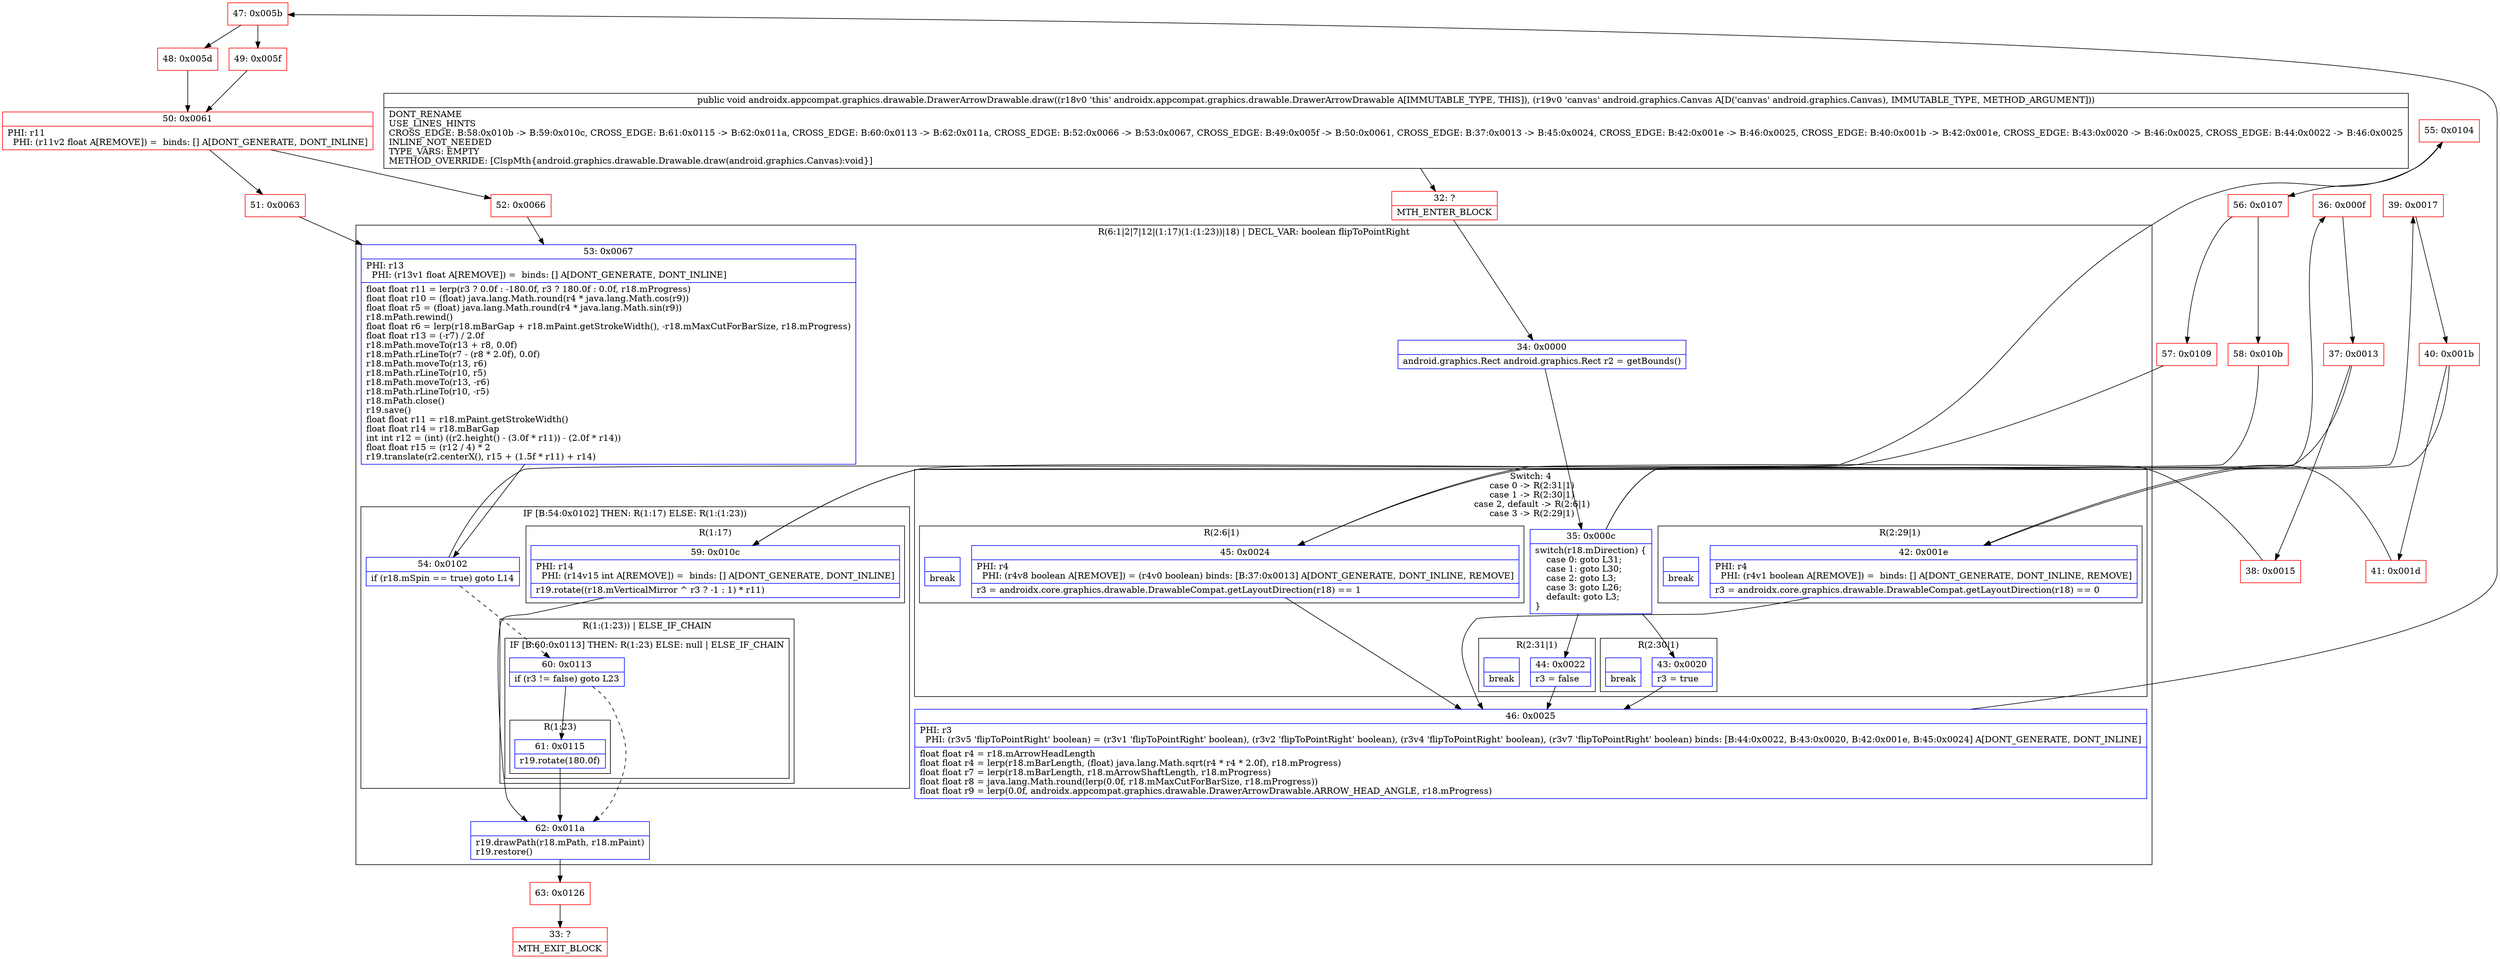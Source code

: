digraph "CFG forandroidx.appcompat.graphics.drawable.DrawerArrowDrawable.draw(Landroid\/graphics\/Canvas;)V" {
subgraph cluster_Region_642030710 {
label = "R(6:1|2|7|12|(1:17)(1:(1:23))|18) | DECL_VAR: boolean flipToPointRight\l";
node [shape=record,color=blue];
Node_34 [shape=record,label="{34\:\ 0x0000|android.graphics.Rect android.graphics.Rect r2 = getBounds()\l}"];
subgraph cluster_SwitchRegion_1443343645 {
label = "Switch: 4
 case 0 -> R(2:31|1)
 case 1 -> R(2:30|1)
 case 2, default -> R(2:6|1)
 case 3 -> R(2:29|1)";
node [shape=record,color=blue];
Node_35 [shape=record,label="{35\:\ 0x000c|switch(r18.mDirection) \{\l    case 0: goto L31;\l    case 1: goto L30;\l    case 2: goto L3;\l    case 3: goto L26;\l    default: goto L3;\l\}\l}"];
subgraph cluster_Region_530055493 {
label = "R(2:31|1)";
node [shape=record,color=blue];
Node_44 [shape=record,label="{44\:\ 0x0022|r3 = false\l}"];
Node_InsnContainer_1821298402 [shape=record,label="{|break\l}"];
}
subgraph cluster_Region_636380632 {
label = "R(2:30|1)";
node [shape=record,color=blue];
Node_43 [shape=record,label="{43\:\ 0x0020|r3 = true\l}"];
Node_InsnContainer_1675746067 [shape=record,label="{|break\l}"];
}
subgraph cluster_Region_131762821 {
label = "R(2:6|1)";
node [shape=record,color=blue];
Node_45 [shape=record,label="{45\:\ 0x0024|PHI: r4 \l  PHI: (r4v8 boolean A[REMOVE]) = (r4v0 boolean) binds: [B:37:0x0013] A[DONT_GENERATE, DONT_INLINE, REMOVE]\l|r3 = androidx.core.graphics.drawable.DrawableCompat.getLayoutDirection(r18) == 1\l}"];
Node_InsnContainer_1886619935 [shape=record,label="{|break\l}"];
}
subgraph cluster_Region_92209520 {
label = "R(2:29|1)";
node [shape=record,color=blue];
Node_42 [shape=record,label="{42\:\ 0x001e|PHI: r4 \l  PHI: (r4v1 boolean A[REMOVE]) =  binds: [] A[DONT_GENERATE, DONT_INLINE, REMOVE]\l|r3 = androidx.core.graphics.drawable.DrawableCompat.getLayoutDirection(r18) == 0\l}"];
Node_InsnContainer_469216585 [shape=record,label="{|break\l}"];
}
}
Node_46 [shape=record,label="{46\:\ 0x0025|PHI: r3 \l  PHI: (r3v5 'flipToPointRight' boolean) = (r3v1 'flipToPointRight' boolean), (r3v2 'flipToPointRight' boolean), (r3v4 'flipToPointRight' boolean), (r3v7 'flipToPointRight' boolean) binds: [B:44:0x0022, B:43:0x0020, B:42:0x001e, B:45:0x0024] A[DONT_GENERATE, DONT_INLINE]\l|float float r4 = r18.mArrowHeadLength\lfloat float r4 = lerp(r18.mBarLength, (float) java.lang.Math.sqrt(r4 * r4 * 2.0f), r18.mProgress)\lfloat float r7 = lerp(r18.mBarLength, r18.mArrowShaftLength, r18.mProgress)\lfloat float r8 = java.lang.Math.round(lerp(0.0f, r18.mMaxCutForBarSize, r18.mProgress))\lfloat float r9 = lerp(0.0f, androidx.appcompat.graphics.drawable.DrawerArrowDrawable.ARROW_HEAD_ANGLE, r18.mProgress)\l}"];
Node_53 [shape=record,label="{53\:\ 0x0067|PHI: r13 \l  PHI: (r13v1 float A[REMOVE]) =  binds: [] A[DONT_GENERATE, DONT_INLINE]\l|float float r11 = lerp(r3 ? 0.0f : \-180.0f, r3 ? 180.0f : 0.0f, r18.mProgress)\lfloat float r10 = (float) java.lang.Math.round(r4 * java.lang.Math.cos(r9))\lfloat float r5 = (float) java.lang.Math.round(r4 * java.lang.Math.sin(r9))\lr18.mPath.rewind()\lfloat float r6 = lerp(r18.mBarGap + r18.mPaint.getStrokeWidth(), \-r18.mMaxCutForBarSize, r18.mProgress)\lfloat float r13 = (\-r7) \/ 2.0f\lr18.mPath.moveTo(r13 + r8, 0.0f)\lr18.mPath.rLineTo(r7 \- (r8 * 2.0f), 0.0f)\lr18.mPath.moveTo(r13, r6)\lr18.mPath.rLineTo(r10, r5)\lr18.mPath.moveTo(r13, \-r6)\lr18.mPath.rLineTo(r10, \-r5)\lr18.mPath.close()\lr19.save()\lfloat float r11 = r18.mPaint.getStrokeWidth()\lfloat float r14 = r18.mBarGap\lint int r12 = (int) ((r2.height() \- (3.0f * r11)) \- (2.0f * r14))\lfloat float r15 = (r12 \/ 4) * 2\lr19.translate(r2.centerX(), r15 + (1.5f * r11) + r14)\l}"];
subgraph cluster_IfRegion_26515723 {
label = "IF [B:54:0x0102] THEN: R(1:17) ELSE: R(1:(1:23))";
node [shape=record,color=blue];
Node_54 [shape=record,label="{54\:\ 0x0102|if (r18.mSpin == true) goto L14\l}"];
subgraph cluster_Region_1486303506 {
label = "R(1:17)";
node [shape=record,color=blue];
Node_59 [shape=record,label="{59\:\ 0x010c|PHI: r14 \l  PHI: (r14v15 int A[REMOVE]) =  binds: [] A[DONT_GENERATE, DONT_INLINE]\l|r19.rotate((r18.mVerticalMirror ^ r3 ? \-1 : 1) * r11)\l}"];
}
subgraph cluster_Region_1816191849 {
label = "R(1:(1:23)) | ELSE_IF_CHAIN\l";
node [shape=record,color=blue];
subgraph cluster_IfRegion_9942159 {
label = "IF [B:60:0x0113] THEN: R(1:23) ELSE: null | ELSE_IF_CHAIN\l";
node [shape=record,color=blue];
Node_60 [shape=record,label="{60\:\ 0x0113|if (r3 != false) goto L23\l}"];
subgraph cluster_Region_640470065 {
label = "R(1:23)";
node [shape=record,color=blue];
Node_61 [shape=record,label="{61\:\ 0x0115|r19.rotate(180.0f)\l}"];
}
}
}
}
Node_62 [shape=record,label="{62\:\ 0x011a|r19.drawPath(r18.mPath, r18.mPaint)\lr19.restore()\l}"];
}
Node_32 [shape=record,color=red,label="{32\:\ ?|MTH_ENTER_BLOCK\l}"];
Node_36 [shape=record,color=red,label="{36\:\ 0x000f}"];
Node_37 [shape=record,color=red,label="{37\:\ 0x0013}"];
Node_38 [shape=record,color=red,label="{38\:\ 0x0015}"];
Node_47 [shape=record,color=red,label="{47\:\ 0x005b}"];
Node_48 [shape=record,color=red,label="{48\:\ 0x005d}"];
Node_50 [shape=record,color=red,label="{50\:\ 0x0061|PHI: r11 \l  PHI: (r11v2 float A[REMOVE]) =  binds: [] A[DONT_GENERATE, DONT_INLINE]\l}"];
Node_51 [shape=record,color=red,label="{51\:\ 0x0063}"];
Node_55 [shape=record,color=red,label="{55\:\ 0x0104}"];
Node_56 [shape=record,color=red,label="{56\:\ 0x0107}"];
Node_57 [shape=record,color=red,label="{57\:\ 0x0109}"];
Node_63 [shape=record,color=red,label="{63\:\ 0x0126}"];
Node_33 [shape=record,color=red,label="{33\:\ ?|MTH_EXIT_BLOCK\l}"];
Node_58 [shape=record,color=red,label="{58\:\ 0x010b}"];
Node_52 [shape=record,color=red,label="{52\:\ 0x0066}"];
Node_49 [shape=record,color=red,label="{49\:\ 0x005f}"];
Node_39 [shape=record,color=red,label="{39\:\ 0x0017}"];
Node_40 [shape=record,color=red,label="{40\:\ 0x001b}"];
Node_41 [shape=record,color=red,label="{41\:\ 0x001d}"];
MethodNode[shape=record,label="{public void androidx.appcompat.graphics.drawable.DrawerArrowDrawable.draw((r18v0 'this' androidx.appcompat.graphics.drawable.DrawerArrowDrawable A[IMMUTABLE_TYPE, THIS]), (r19v0 'canvas' android.graphics.Canvas A[D('canvas' android.graphics.Canvas), IMMUTABLE_TYPE, METHOD_ARGUMENT]))  | DONT_RENAME\lUSE_LINES_HINTS\lCROSS_EDGE: B:58:0x010b \-\> B:59:0x010c, CROSS_EDGE: B:61:0x0115 \-\> B:62:0x011a, CROSS_EDGE: B:60:0x0113 \-\> B:62:0x011a, CROSS_EDGE: B:52:0x0066 \-\> B:53:0x0067, CROSS_EDGE: B:49:0x005f \-\> B:50:0x0061, CROSS_EDGE: B:37:0x0013 \-\> B:45:0x0024, CROSS_EDGE: B:42:0x001e \-\> B:46:0x0025, CROSS_EDGE: B:40:0x001b \-\> B:42:0x001e, CROSS_EDGE: B:43:0x0020 \-\> B:46:0x0025, CROSS_EDGE: B:44:0x0022 \-\> B:46:0x0025\lINLINE_NOT_NEEDED\lTYPE_VARS: EMPTY\lMETHOD_OVERRIDE: [ClspMth\{android.graphics.drawable.Drawable.draw(android.graphics.Canvas):void\}]\l}"];
MethodNode -> Node_32;Node_34 -> Node_35;
Node_35 -> Node_36;
Node_35 -> Node_39;
Node_35 -> Node_43;
Node_35 -> Node_44;
Node_44 -> Node_46;
Node_43 -> Node_46;
Node_45 -> Node_46;
Node_42 -> Node_46;
Node_46 -> Node_47;
Node_53 -> Node_54;
Node_54 -> Node_55;
Node_54 -> Node_60[style=dashed];
Node_59 -> Node_62;
Node_60 -> Node_61;
Node_60 -> Node_62[style=dashed];
Node_61 -> Node_62;
Node_62 -> Node_63;
Node_32 -> Node_34;
Node_36 -> Node_37;
Node_37 -> Node_38;
Node_37 -> Node_45;
Node_38 -> Node_45;
Node_47 -> Node_48;
Node_47 -> Node_49;
Node_48 -> Node_50;
Node_50 -> Node_51;
Node_50 -> Node_52;
Node_51 -> Node_53;
Node_55 -> Node_56;
Node_56 -> Node_57;
Node_56 -> Node_58;
Node_57 -> Node_59;
Node_63 -> Node_33;
Node_58 -> Node_59;
Node_52 -> Node_53;
Node_49 -> Node_50;
Node_39 -> Node_40;
Node_40 -> Node_41;
Node_40 -> Node_42;
Node_41 -> Node_42;
}

